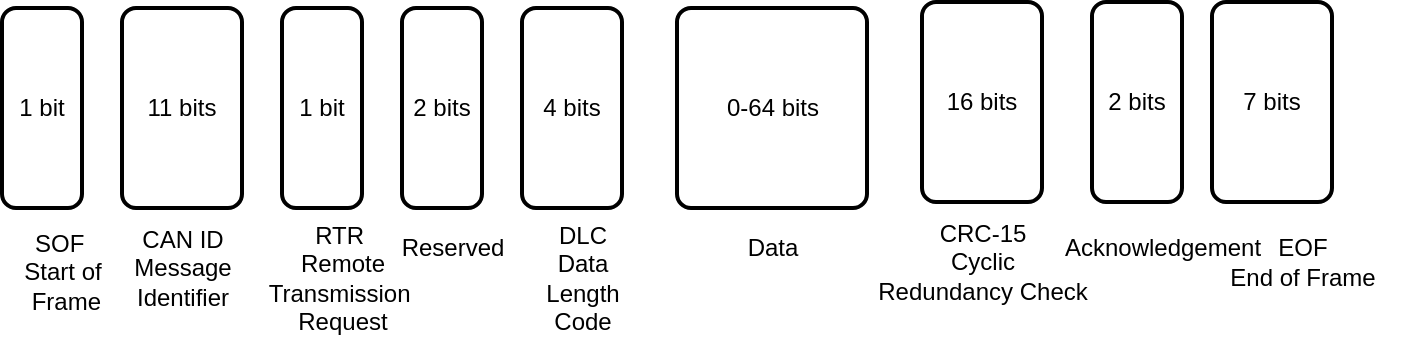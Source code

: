 <mxfile version="24.1.0" type="github">
  <diagram name="Page-1" id="f01cJWDkCD-xYu5ZR60B">
    <mxGraphModel dx="1085" dy="699" grid="1" gridSize="10" guides="1" tooltips="1" connect="1" arrows="1" fold="1" page="1" pageScale="1" pageWidth="850" pageHeight="1100" math="0" shadow="0">
      <root>
        <mxCell id="0" />
        <mxCell id="1" parent="0" />
        <mxCell id="XzmpzIO01Iv6JAZEhYC7-3" value="1 bit" style="rounded=1;whiteSpace=wrap;html=1;absoluteArcSize=1;arcSize=14;strokeWidth=2;" vertex="1" parent="1">
          <mxGeometry x="50" y="113" width="40" height="100" as="geometry" />
        </mxCell>
        <mxCell id="XzmpzIO01Iv6JAZEhYC7-4" value="11 bits" style="rounded=1;whiteSpace=wrap;html=1;absoluteArcSize=1;arcSize=14;strokeWidth=2;" vertex="1" parent="1">
          <mxGeometry x="110" y="113" width="60" height="100" as="geometry" />
        </mxCell>
        <mxCell id="XzmpzIO01Iv6JAZEhYC7-5" value="1 bit" style="rounded=1;whiteSpace=wrap;html=1;absoluteArcSize=1;arcSize=14;strokeWidth=2;" vertex="1" parent="1">
          <mxGeometry x="190" y="113" width="40" height="100" as="geometry" />
        </mxCell>
        <mxCell id="XzmpzIO01Iv6JAZEhYC7-6" value="2 bits" style="rounded=1;whiteSpace=wrap;html=1;absoluteArcSize=1;arcSize=14;strokeWidth=2;" vertex="1" parent="1">
          <mxGeometry x="250" y="113" width="40" height="100" as="geometry" />
        </mxCell>
        <mxCell id="XzmpzIO01Iv6JAZEhYC7-7" value="4 bits" style="rounded=1;whiteSpace=wrap;html=1;absoluteArcSize=1;arcSize=14;strokeWidth=2;" vertex="1" parent="1">
          <mxGeometry x="310" y="113" width="50" height="100" as="geometry" />
        </mxCell>
        <mxCell id="XzmpzIO01Iv6JAZEhYC7-8" value="7 bits" style="rounded=1;whiteSpace=wrap;html=1;absoluteArcSize=1;arcSize=14;strokeWidth=2;" vertex="1" parent="1">
          <mxGeometry x="655" y="110" width="60" height="100" as="geometry" />
        </mxCell>
        <mxCell id="XzmpzIO01Iv6JAZEhYC7-9" value="2 bits" style="rounded=1;whiteSpace=wrap;html=1;absoluteArcSize=1;arcSize=14;strokeWidth=2;" vertex="1" parent="1">
          <mxGeometry x="595" y="110" width="45" height="100" as="geometry" />
        </mxCell>
        <mxCell id="XzmpzIO01Iv6JAZEhYC7-10" value="16 bits" style="rounded=1;whiteSpace=wrap;html=1;absoluteArcSize=1;arcSize=14;strokeWidth=2;" vertex="1" parent="1">
          <mxGeometry x="510" y="110" width="60" height="100" as="geometry" />
        </mxCell>
        <mxCell id="XzmpzIO01Iv6JAZEhYC7-11" value="0-64 bits" style="rounded=1;whiteSpace=wrap;html=1;absoluteArcSize=1;arcSize=14;strokeWidth=2;" vertex="1" parent="1">
          <mxGeometry x="387.5" y="113" width="95" height="100" as="geometry" />
        </mxCell>
        <mxCell id="XzmpzIO01Iv6JAZEhYC7-12" value="SOF&amp;nbsp;&lt;div&gt;Start of&lt;/div&gt;&lt;div&gt;&amp;nbsp;Frame&lt;/div&gt;" style="text;html=1;align=center;verticalAlign=middle;resizable=0;points=[];autosize=1;strokeColor=none;fillColor=none;" vertex="1" parent="1">
          <mxGeometry x="50" y="215" width="60" height="60" as="geometry" />
        </mxCell>
        <mxCell id="XzmpzIO01Iv6JAZEhYC7-13" value="CAN ID&lt;div&gt;&amp;nbsp;Message&amp;nbsp;&lt;/div&gt;&lt;div&gt;Identifier&lt;/div&gt;" style="text;html=1;align=center;verticalAlign=middle;resizable=0;points=[];autosize=1;strokeColor=none;fillColor=none;" vertex="1" parent="1">
          <mxGeometry x="100" y="213" width="80" height="60" as="geometry" />
        </mxCell>
        <mxCell id="XzmpzIO01Iv6JAZEhYC7-14" value="RTR&amp;nbsp;&lt;div&gt;Remote&lt;/div&gt;&lt;div&gt;Transmission&amp;nbsp;&lt;/div&gt;&lt;div&gt;Request&lt;/div&gt;" style="text;html=1;align=center;verticalAlign=middle;resizable=0;points=[];autosize=1;strokeColor=none;fillColor=none;" vertex="1" parent="1">
          <mxGeometry x="170" y="213" width="100" height="70" as="geometry" />
        </mxCell>
        <mxCell id="XzmpzIO01Iv6JAZEhYC7-15" value="Reserved" style="text;html=1;align=center;verticalAlign=middle;resizable=0;points=[];autosize=1;strokeColor=none;fillColor=none;" vertex="1" parent="1">
          <mxGeometry x="240" y="218" width="70" height="30" as="geometry" />
        </mxCell>
        <mxCell id="XzmpzIO01Iv6JAZEhYC7-16" value="DLC&lt;div&gt;Data&lt;/div&gt;&lt;div&gt;Length&lt;/div&gt;&lt;div&gt;Code&lt;/div&gt;" style="text;html=1;align=center;verticalAlign=middle;resizable=0;points=[];autosize=1;strokeColor=none;fillColor=none;" vertex="1" parent="1">
          <mxGeometry x="310" y="213" width="60" height="70" as="geometry" />
        </mxCell>
        <mxCell id="XzmpzIO01Iv6JAZEhYC7-17" value="Data" style="text;html=1;align=center;verticalAlign=middle;resizable=0;points=[];autosize=1;strokeColor=none;fillColor=none;" vertex="1" parent="1">
          <mxGeometry x="410" y="218" width="50" height="30" as="geometry" />
        </mxCell>
        <mxCell id="XzmpzIO01Iv6JAZEhYC7-18" value="CRC-15&lt;div&gt;Cyclic&lt;/div&gt;&lt;div&gt;Redundancy Check&lt;/div&gt;" style="text;html=1;align=center;verticalAlign=middle;resizable=0;points=[];autosize=1;strokeColor=none;fillColor=none;" vertex="1" parent="1">
          <mxGeometry x="475" y="210" width="130" height="60" as="geometry" />
        </mxCell>
        <mxCell id="XzmpzIO01Iv6JAZEhYC7-19" value="Acknowledgement" style="text;html=1;align=center;verticalAlign=middle;resizable=0;points=[];autosize=1;strokeColor=none;fillColor=none;" vertex="1" parent="1">
          <mxGeometry x="570" y="218" width="120" height="30" as="geometry" />
        </mxCell>
        <mxCell id="XzmpzIO01Iv6JAZEhYC7-20" value="EOF&lt;div&gt;End of Frame&lt;/div&gt;" style="text;html=1;align=center;verticalAlign=middle;resizable=0;points=[];autosize=1;strokeColor=none;fillColor=none;" vertex="1" parent="1">
          <mxGeometry x="650" y="220" width="100" height="40" as="geometry" />
        </mxCell>
      </root>
    </mxGraphModel>
  </diagram>
</mxfile>
